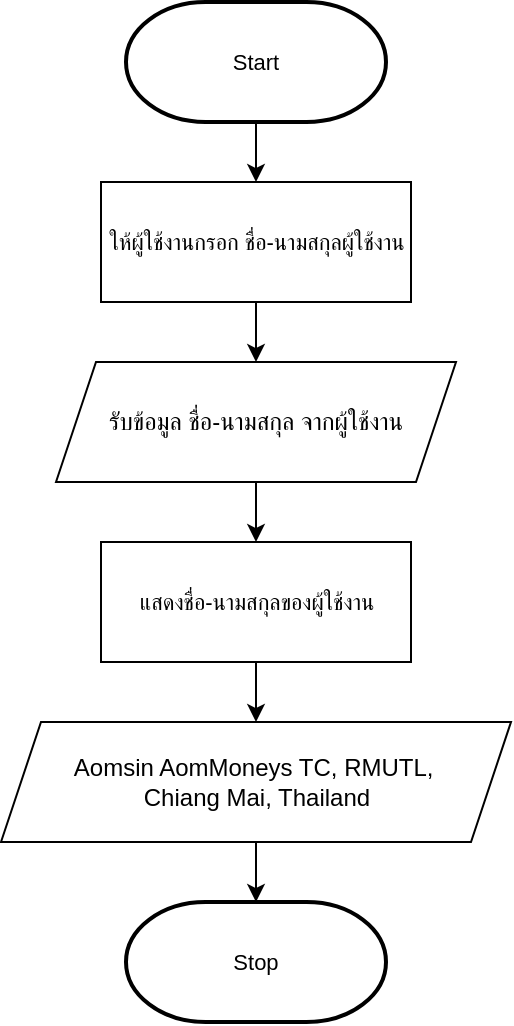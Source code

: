 <mxfile version="24.8.6">
  <diagram name="Page-1" id="9dc1d2l9oLXiw8Xbm0MZ">
    <mxGraphModel dx="1050" dy="565" grid="1" gridSize="10" guides="1" tooltips="1" connect="1" arrows="1" fold="1" page="1" pageScale="1" pageWidth="827" pageHeight="1169" math="0" shadow="0">
      <root>
        <mxCell id="0" />
        <mxCell id="1" parent="0" />
        <mxCell id="AMqq3gwgWWOW2njY07qD-13" value="" style="edgeStyle=orthogonalEdgeStyle;rounded=0;orthogonalLoop=1;jettySize=auto;html=1;" edge="1" parent="1" source="AMqq3gwgWWOW2njY07qD-1" target="AMqq3gwgWWOW2njY07qD-7">
          <mxGeometry relative="1" as="geometry" />
        </mxCell>
        <mxCell id="AMqq3gwgWWOW2njY07qD-1" value="&lt;font style=&quot;font-size: 11px;&quot;&gt;Start&lt;/font&gt;" style="strokeWidth=2;html=1;shape=mxgraph.flowchart.terminator;whiteSpace=wrap;" vertex="1" parent="1">
          <mxGeometry x="330" y="240" width="130" height="60" as="geometry" />
        </mxCell>
        <mxCell id="AMqq3gwgWWOW2njY07qD-15" value="" style="edgeStyle=orthogonalEdgeStyle;rounded=0;orthogonalLoop=1;jettySize=auto;html=1;" edge="1" parent="1" source="AMqq3gwgWWOW2njY07qD-6" target="AMqq3gwgWWOW2njY07qD-9">
          <mxGeometry relative="1" as="geometry" />
        </mxCell>
        <mxCell id="AMqq3gwgWWOW2njY07qD-6" value="รับข้อมูล ชื่อ-นามสกุล จากผู้ใช้งาน" style="shape=parallelogram;perimeter=parallelogramPerimeter;whiteSpace=wrap;html=1;fixedSize=1;" vertex="1" parent="1">
          <mxGeometry x="295" y="420" width="200" height="60" as="geometry" />
        </mxCell>
        <mxCell id="AMqq3gwgWWOW2njY07qD-14" value="" style="edgeStyle=orthogonalEdgeStyle;rounded=0;orthogonalLoop=1;jettySize=auto;html=1;" edge="1" parent="1" source="AMqq3gwgWWOW2njY07qD-7" target="AMqq3gwgWWOW2njY07qD-6">
          <mxGeometry relative="1" as="geometry" />
        </mxCell>
        <mxCell id="AMqq3gwgWWOW2njY07qD-7" value="&lt;font style=&quot;font-size: 11px;&quot;&gt;ให้ผู้ใช้งานกรอก ชื่อ-นามสกุลผู้ใช้งาน&lt;/font&gt;" style="rounded=0;whiteSpace=wrap;html=1;" vertex="1" parent="1">
          <mxGeometry x="317.5" y="330" width="155" height="60" as="geometry" />
        </mxCell>
        <mxCell id="AMqq3gwgWWOW2njY07qD-16" value="" style="edgeStyle=orthogonalEdgeStyle;rounded=0;orthogonalLoop=1;jettySize=auto;html=1;" edge="1" parent="1" source="AMqq3gwgWWOW2njY07qD-9" target="AMqq3gwgWWOW2njY07qD-11">
          <mxGeometry relative="1" as="geometry" />
        </mxCell>
        <mxCell id="AMqq3gwgWWOW2njY07qD-9" value="&lt;font style=&quot;font-size: 11px;&quot;&gt;แสดงชื่อ-นามสกุลของผู้ใช้งาน&lt;/font&gt;" style="rounded=0;whiteSpace=wrap;html=1;" vertex="1" parent="1">
          <mxGeometry x="317.5" y="510" width="155" height="60" as="geometry" />
        </mxCell>
        <mxCell id="AMqq3gwgWWOW2njY07qD-17" value="" style="edgeStyle=orthogonalEdgeStyle;rounded=0;orthogonalLoop=1;jettySize=auto;html=1;" edge="1" parent="1" source="AMqq3gwgWWOW2njY07qD-11" target="AMqq3gwgWWOW2njY07qD-12">
          <mxGeometry relative="1" as="geometry" />
        </mxCell>
        <mxCell id="AMqq3gwgWWOW2njY07qD-11" value="Aomsin AomMoneys TC, RMUTL,&amp;nbsp;&lt;div&gt;Chiang Mai, Thailand&lt;/div&gt;" style="shape=parallelogram;perimeter=parallelogramPerimeter;whiteSpace=wrap;html=1;fixedSize=1;" vertex="1" parent="1">
          <mxGeometry x="267.5" y="600" width="255" height="60" as="geometry" />
        </mxCell>
        <mxCell id="AMqq3gwgWWOW2njY07qD-12" value="&lt;span style=&quot;font-size: 11px;&quot;&gt;Stop&lt;/span&gt;" style="strokeWidth=2;html=1;shape=mxgraph.flowchart.terminator;whiteSpace=wrap;" vertex="1" parent="1">
          <mxGeometry x="330" y="690" width="130" height="60" as="geometry" />
        </mxCell>
      </root>
    </mxGraphModel>
  </diagram>
</mxfile>

